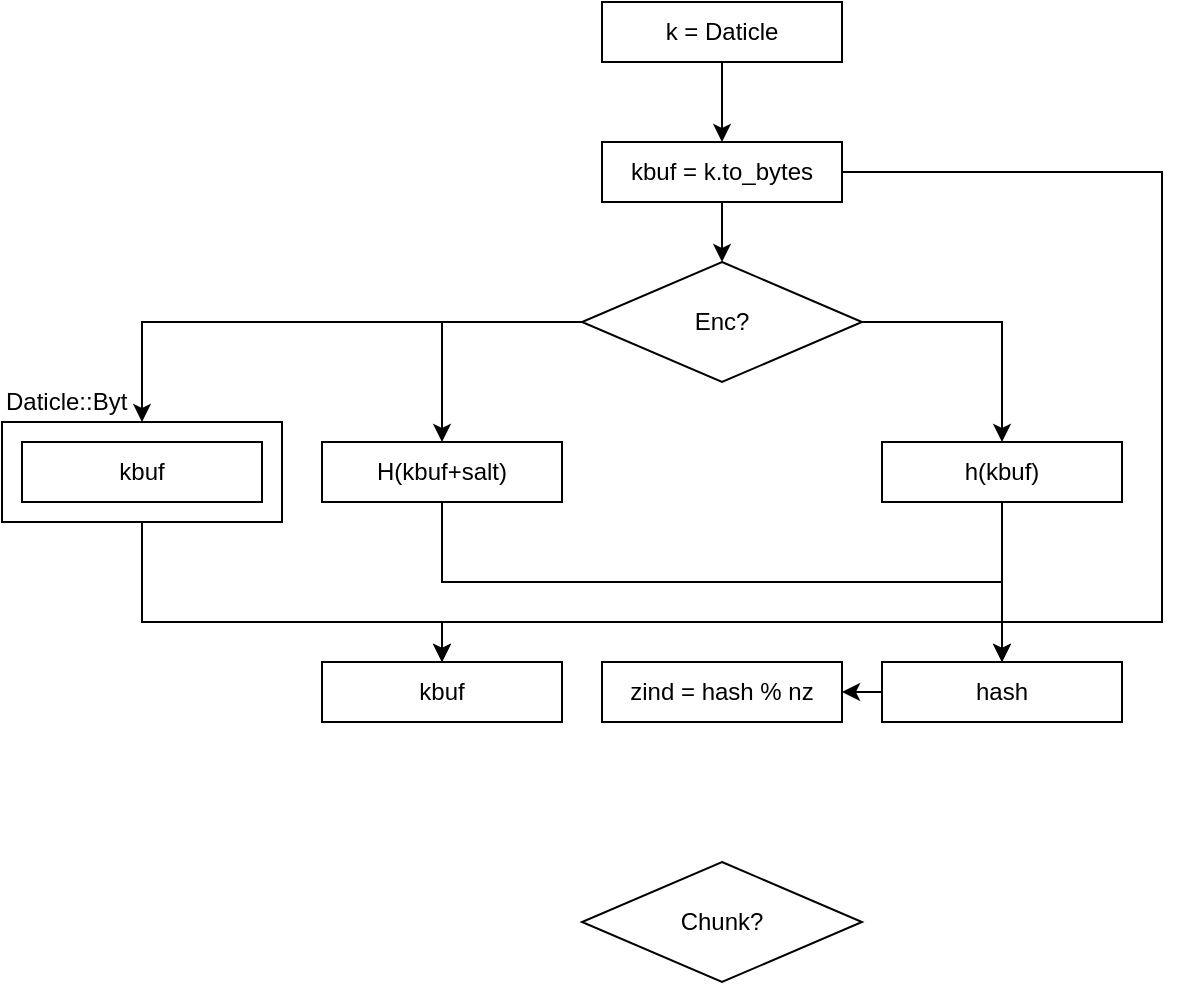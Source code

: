 <mxfile version="16.5.3" type="device"><diagram id="KnQ5yqkyU0XF2j1AMu6z" name="Page-1"><mxGraphModel dx="779" dy="1588" grid="1" gridSize="10" guides="1" tooltips="1" connect="1" arrows="1" fold="1" page="1" pageScale="1" pageWidth="827" pageHeight="1169" math="0" shadow="0"><root><mxCell id="0"/><mxCell id="1" parent="0"/><mxCell id="YzsYBRI0qWKNF2uTUDDi-60" style="edgeStyle=orthogonalEdgeStyle;rounded=0;orthogonalLoop=1;jettySize=auto;html=1;exitX=0.5;exitY=1;exitDx=0;exitDy=0;entryX=0.5;entryY=0;entryDx=0;entryDy=0;" edge="1" parent="1" source="YzsYBRI0qWKNF2uTUDDi-1" target="YzsYBRI0qWKNF2uTUDDi-54"><mxGeometry relative="1" as="geometry"/></mxCell><mxCell id="YzsYBRI0qWKNF2uTUDDi-1" value="k = Daticle" style="rounded=0;whiteSpace=wrap;html=1;" vertex="1" parent="1"><mxGeometry x="340" y="-40" width="120" height="30" as="geometry"/></mxCell><mxCell id="YzsYBRI0qWKNF2uTUDDi-62" style="edgeStyle=orthogonalEdgeStyle;rounded=0;orthogonalLoop=1;jettySize=auto;html=1;exitX=0.5;exitY=1;exitDx=0;exitDy=0;entryX=0.5;entryY=0;entryDx=0;entryDy=0;" edge="1" parent="1" source="YzsYBRI0qWKNF2uTUDDi-54" target="YzsYBRI0qWKNF2uTUDDi-61"><mxGeometry relative="1" as="geometry"/></mxCell><mxCell id="YzsYBRI0qWKNF2uTUDDi-82" style="edgeStyle=orthogonalEdgeStyle;rounded=0;orthogonalLoop=1;jettySize=auto;html=1;exitX=1;exitY=0.5;exitDx=0;exitDy=0;entryX=0.5;entryY=0;entryDx=0;entryDy=0;" edge="1" parent="1" source="YzsYBRI0qWKNF2uTUDDi-54" target="YzsYBRI0qWKNF2uTUDDi-79"><mxGeometry relative="1" as="geometry"><Array as="points"><mxPoint x="620" y="45"/><mxPoint x="620" y="270"/><mxPoint x="260" y="270"/></Array></mxGeometry></mxCell><mxCell id="YzsYBRI0qWKNF2uTUDDi-54" value="kbuf = k.to_bytes" style="rounded=0;whiteSpace=wrap;html=1;" vertex="1" parent="1"><mxGeometry x="340" y="30" width="120" height="30" as="geometry"/></mxCell><mxCell id="YzsYBRI0qWKNF2uTUDDi-81" style="edgeStyle=orthogonalEdgeStyle;rounded=0;orthogonalLoop=1;jettySize=auto;html=1;exitX=0.5;exitY=1;exitDx=0;exitDy=0;entryX=0.5;entryY=0;entryDx=0;entryDy=0;" edge="1" parent="1" source="YzsYBRI0qWKNF2uTUDDi-55" target="YzsYBRI0qWKNF2uTUDDi-77"><mxGeometry relative="1" as="geometry"/></mxCell><mxCell id="YzsYBRI0qWKNF2uTUDDi-55" value="H(kbuf+salt)" style="rounded=0;whiteSpace=wrap;html=1;" vertex="1" parent="1"><mxGeometry x="200" y="180" width="120" height="30" as="geometry"/></mxCell><mxCell id="YzsYBRI0qWKNF2uTUDDi-80" style="edgeStyle=orthogonalEdgeStyle;rounded=0;orthogonalLoop=1;jettySize=auto;html=1;exitX=0.5;exitY=1;exitDx=0;exitDy=0;entryX=0.5;entryY=0;entryDx=0;entryDy=0;" edge="1" parent="1" source="YzsYBRI0qWKNF2uTUDDi-56" target="YzsYBRI0qWKNF2uTUDDi-77"><mxGeometry relative="1" as="geometry"/></mxCell><mxCell id="YzsYBRI0qWKNF2uTUDDi-56" value="h(kbuf)" style="rounded=0;whiteSpace=wrap;html=1;" vertex="1" parent="1"><mxGeometry x="480" y="180" width="120" height="30" as="geometry"/></mxCell><mxCell id="YzsYBRI0qWKNF2uTUDDi-64" style="edgeStyle=orthogonalEdgeStyle;rounded=0;orthogonalLoop=1;jettySize=auto;html=1;exitX=1;exitY=0.5;exitDx=0;exitDy=0;entryX=0.5;entryY=0;entryDx=0;entryDy=0;" edge="1" parent="1" source="YzsYBRI0qWKNF2uTUDDi-61" target="YzsYBRI0qWKNF2uTUDDi-56"><mxGeometry relative="1" as="geometry"/></mxCell><mxCell id="YzsYBRI0qWKNF2uTUDDi-75" style="edgeStyle=orthogonalEdgeStyle;rounded=0;orthogonalLoop=1;jettySize=auto;html=1;exitX=0;exitY=0.5;exitDx=0;exitDy=0;entryX=0.5;entryY=0;entryDx=0;entryDy=0;" edge="1" parent="1" source="YzsYBRI0qWKNF2uTUDDi-61" target="YzsYBRI0qWKNF2uTUDDi-55"><mxGeometry relative="1" as="geometry"/></mxCell><mxCell id="YzsYBRI0qWKNF2uTUDDi-76" style="edgeStyle=orthogonalEdgeStyle;rounded=0;orthogonalLoop=1;jettySize=auto;html=1;exitX=0;exitY=0.5;exitDx=0;exitDy=0;entryX=0.5;entryY=0;entryDx=0;entryDy=0;" edge="1" parent="1" source="YzsYBRI0qWKNF2uTUDDi-61" target="YzsYBRI0qWKNF2uTUDDi-58"><mxGeometry relative="1" as="geometry"/></mxCell><mxCell id="YzsYBRI0qWKNF2uTUDDi-61" value="Enc?" style="rhombus;whiteSpace=wrap;html=1;fillColor=none;" vertex="1" parent="1"><mxGeometry x="330" y="90" width="140" height="60" as="geometry"/></mxCell><mxCell id="YzsYBRI0qWKNF2uTUDDi-71" value="" style="group" vertex="1" connectable="0" parent="1"><mxGeometry x="40" y="150" width="140" height="70" as="geometry"/></mxCell><mxCell id="YzsYBRI0qWKNF2uTUDDi-58" value="" style="rounded=0;whiteSpace=wrap;html=1;fillColor=none;" vertex="1" parent="YzsYBRI0qWKNF2uTUDDi-71"><mxGeometry y="20" width="140" height="50" as="geometry"/></mxCell><mxCell id="YzsYBRI0qWKNF2uTUDDi-57" value="kbuf" style="rounded=0;whiteSpace=wrap;html=1;" vertex="1" parent="YzsYBRI0qWKNF2uTUDDi-71"><mxGeometry x="10" y="30" width="120" height="30" as="geometry"/></mxCell><mxCell id="YzsYBRI0qWKNF2uTUDDi-67" value="Daticle::Byt" style="text;html=1;strokeColor=none;fillColor=none;align=left;verticalAlign=middle;whiteSpace=wrap;rounded=0;" vertex="1" parent="YzsYBRI0qWKNF2uTUDDi-71"><mxGeometry width="70" height="20" as="geometry"/></mxCell><mxCell id="YzsYBRI0qWKNF2uTUDDi-74" value="Chunk?" style="rhombus;whiteSpace=wrap;html=1;fillColor=none;" vertex="1" parent="1"><mxGeometry x="330" y="390" width="140" height="60" as="geometry"/></mxCell><mxCell id="YzsYBRI0qWKNF2uTUDDi-84" style="edgeStyle=orthogonalEdgeStyle;rounded=0;orthogonalLoop=1;jettySize=auto;html=1;exitX=0;exitY=0.5;exitDx=0;exitDy=0;entryX=1;entryY=0.5;entryDx=0;entryDy=0;" edge="1" parent="1" source="YzsYBRI0qWKNF2uTUDDi-77" target="YzsYBRI0qWKNF2uTUDDi-78"><mxGeometry relative="1" as="geometry"/></mxCell><mxCell id="YzsYBRI0qWKNF2uTUDDi-77" value="hash" style="rounded=0;whiteSpace=wrap;html=1;" vertex="1" parent="1"><mxGeometry x="480" y="290" width="120" height="30" as="geometry"/></mxCell><mxCell id="YzsYBRI0qWKNF2uTUDDi-78" value="zind = hash % nz" style="rounded=0;whiteSpace=wrap;html=1;" vertex="1" parent="1"><mxGeometry x="340" y="290" width="120" height="30" as="geometry"/></mxCell><mxCell id="YzsYBRI0qWKNF2uTUDDi-79" value="kbuf" style="rounded=0;whiteSpace=wrap;html=1;" vertex="1" parent="1"><mxGeometry x="200" y="290" width="120" height="30" as="geometry"/></mxCell><mxCell id="YzsYBRI0qWKNF2uTUDDi-83" style="edgeStyle=orthogonalEdgeStyle;rounded=0;orthogonalLoop=1;jettySize=auto;html=1;exitX=0.5;exitY=1;exitDx=0;exitDy=0;entryX=0.5;entryY=0;entryDx=0;entryDy=0;" edge="1" parent="1" source="YzsYBRI0qWKNF2uTUDDi-58" target="YzsYBRI0qWKNF2uTUDDi-79"><mxGeometry relative="1" as="geometry"><Array as="points"><mxPoint x="110" y="270"/><mxPoint x="260" y="270"/></Array></mxGeometry></mxCell></root></mxGraphModel></diagram></mxfile>